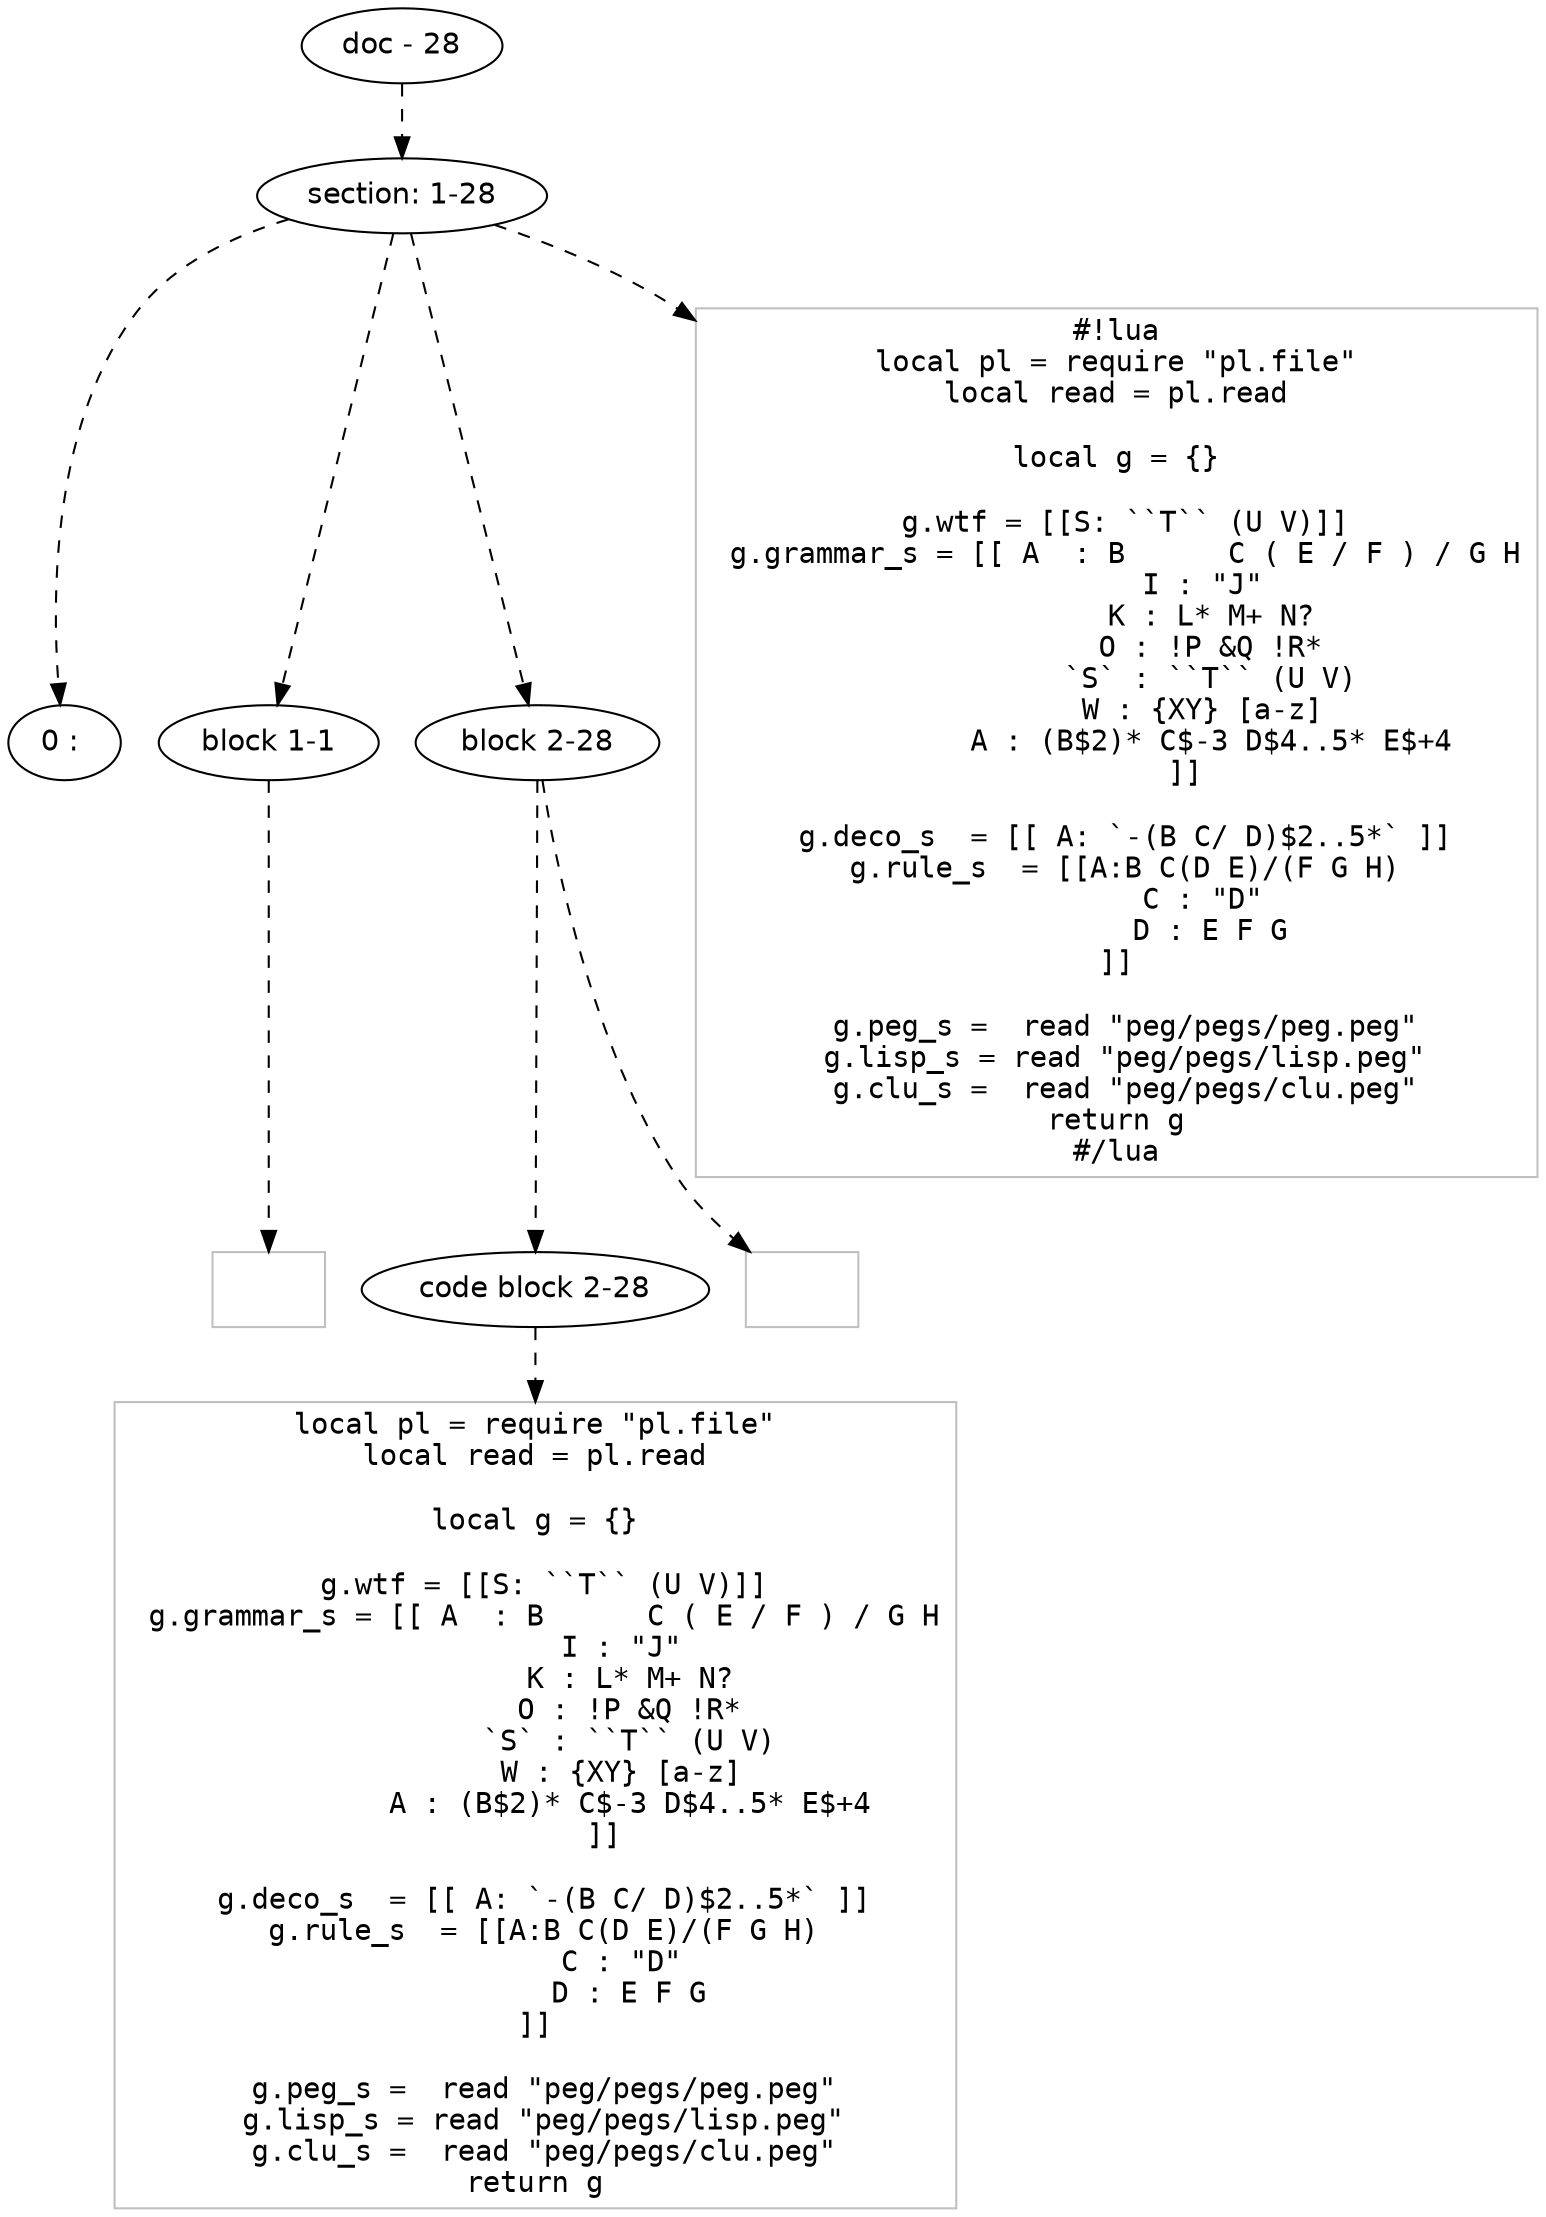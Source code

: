 digraph hierarchy {

node [fontname=Helvetica]
edge [style=dashed]

doc_0 [label="doc - 28"]


doc_0 -> { section_1}
{rank=same; section_1}

section_1 [label="section: 1-28"]


section_1 -> { header_2 block_3 block_4}
{rank=same; header_2 block_3 block_4}

header_2 [label="0 : "]

block_3 [label="block 1-1"]

block_4 [label="block 2-28"]


block_3 -> leaf_5
leaf_5  [color=Gray,shape=rectangle,fontname=Inconsolata,label=""]
block_4 -> { codeblock_6}
{rank=same; codeblock_6}

codeblock_6 [label="code block 2-28"]


codeblock_6 -> leaf_7
leaf_7  [color=Gray,shape=rectangle,fontname=Inconsolata,label="local pl = require \"pl.file\"
local read = pl.read

local g = {}

 g.wtf = [[S: ``T`` (U V)]]
 g.grammar_s = [[ A  : B      C ( E / F ) / G H
           I : \"J\" 
           K : L* M+ N?
           O : !P &Q !R*
           `S` : ``T`` (U V)
           W : {XY} [a-z] 
           A : (B$2)* C$-3 D$4..5* E$+4
        ]]

 g.deco_s  = [[ A: `-(B C/ D)$2..5*` ]]
 g.rule_s  = [[A:B C(D E)/(F G H)
           C : \"D\" 
           D : E F G
]]

 g.peg_s =  read \"peg/pegs/peg.peg\"
 g.lisp_s = read \"peg/pegs/lisp.peg\"
 g.clu_s =  read \"peg/pegs/clu.peg\"
return g"]
block_4 -> leaf_8
leaf_8  [color=Gray,shape=rectangle,fontname=Inconsolata,label=""]
section_1 -> leaf_9
leaf_9  [color=Gray,shape=rectangle,fontname=Inconsolata,label="#!lua
local pl = require \"pl.file\"
local read = pl.read

local g = {}

 g.wtf = [[S: ``T`` (U V)]]
 g.grammar_s = [[ A  : B      C ( E / F ) / G H
           I : \"J\" 
           K : L* M+ N?
           O : !P &Q !R*
           `S` : ``T`` (U V)
           W : {XY} [a-z] 
           A : (B$2)* C$-3 D$4..5* E$+4
        ]]

 g.deco_s  = [[ A: `-(B C/ D)$2..5*` ]]
 g.rule_s  = [[A:B C(D E)/(F G H)
           C : \"D\" 
           D : E F G
]]

 g.peg_s =  read \"peg/pegs/peg.peg\"
 g.lisp_s = read \"peg/pegs/lisp.peg\"
 g.clu_s =  read \"peg/pegs/clu.peg\"
return g
#/lua"]

}
